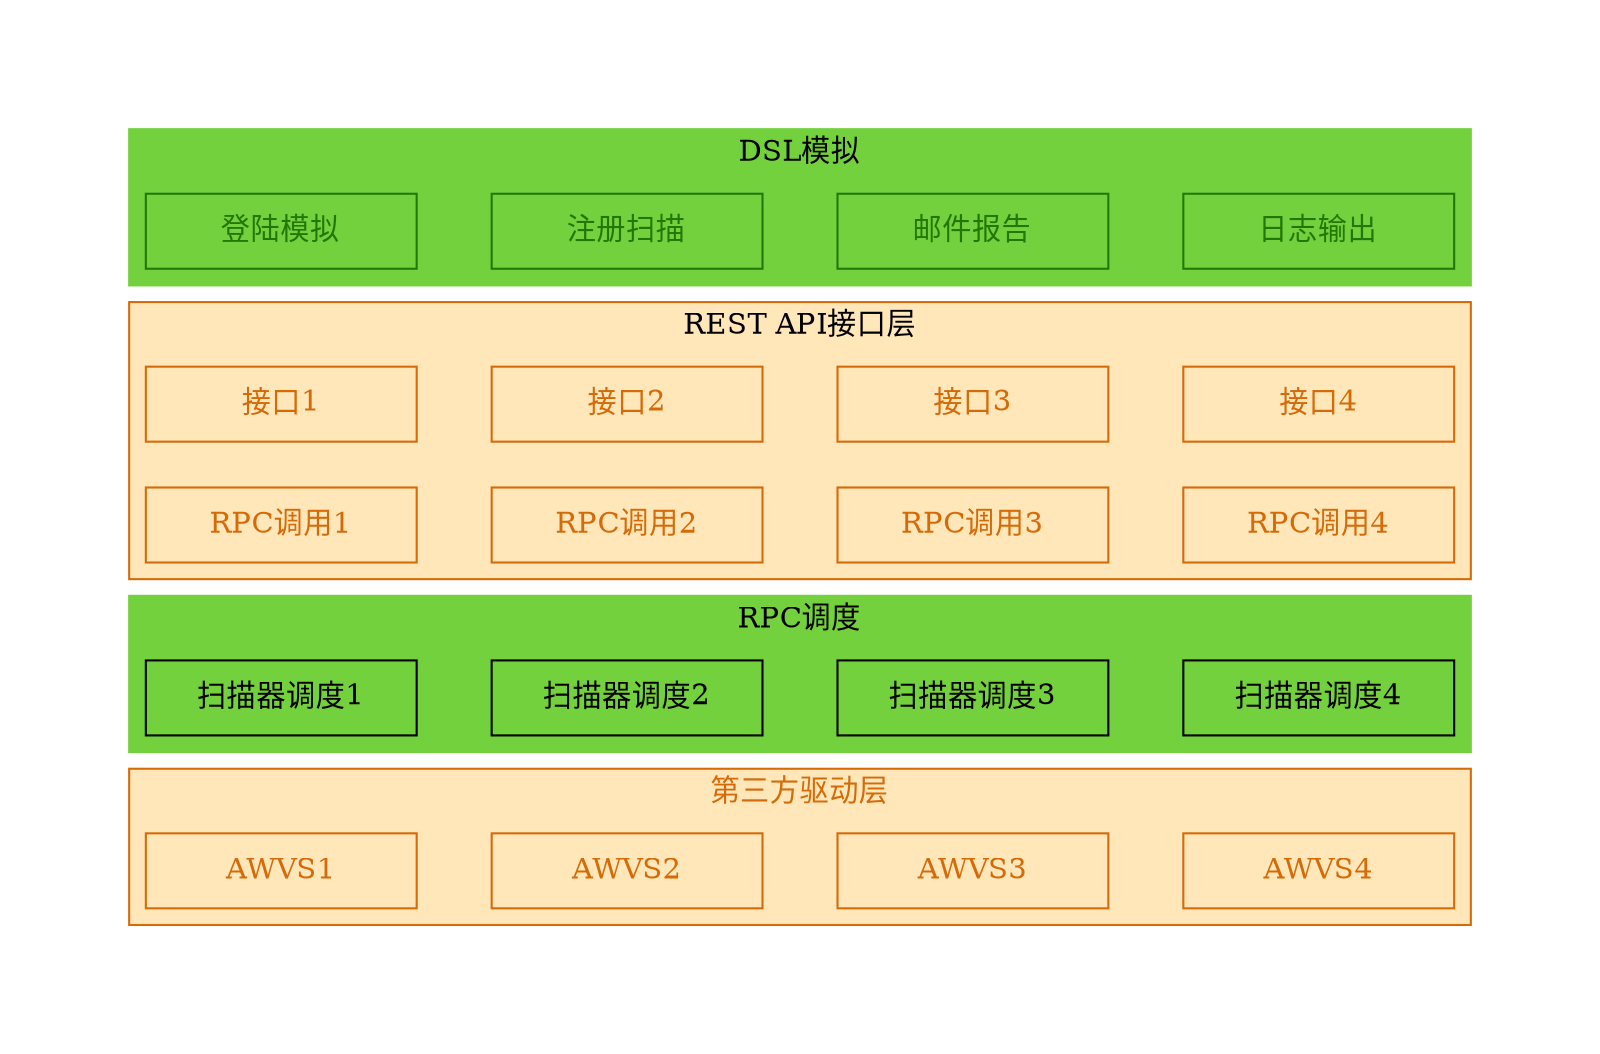 graph G {
    rankdir=LR;
    compound=true;
    edge [style=invis];
    node [width="1.8", 
          shape=box];
    graph [ranksep="0.5", 
           pad="0.75", 
           nodesep="0.3"];
    subgraph cluster3 {
        color="#d46b08";
        fontcolor="#d46b08";
        style="filled";
        fillcolor="#ffe7ba";
        label="第三方驱动层";
        edge [comment="Wildcard node added automatic in EG."];
        node [color="#d46b08", 
              fontcolor="#d46b08", 
              fillcolor="#ffa940"];
        "AWVS1" -- "AWVS2";
        "AWVS2" -- "AWVS3";
        "AWVS3" -- "AWVS4";
    }

    subgraph cluster2 {
        color="#73d13d";
        style="filled";
        label="RPC调度";
        edge [comment="Wildcard node added automatic in EG."];
        node [comment="Wildcard node added automatic in EG."];
        "扫描器调度1" -- "扫描器调度2";
        "扫描器调度2" -- "扫描器调度3";
        "扫描器调度3" -- "扫描器调度4";
    }

    subgraph cluster1 {
        color="#d46b08";
        style="filled";
        fillcolor="#ffe7ba";
        label="REST API接口层";
        edge [comment="Wildcard node added automatic in EG."];
        node [color="#d46b08", 
              fontcolor="#d46b08", 
              fillcolor="#ffa940"];
        "接口1" -- "接口2";
        "接口2" -- "接口3";
        "接口3" -- "接口4";
        "RPC调用1" -- "RPC调用2";
        "RPC调用2" -- "RPC调用3";
        "RPC调用3" -- "RPC调用4";
    }

    subgraph cluster0 {
        color="#73d13d";
        style="filled";
        label="DSL模拟";
        edge [comment="Wildcard node added automatic in EG."];
        node [color="#237804", 
              fontcolor="#237804", 
              style=filled, 
              fillcolor="#73d13d"];
        "登陆模拟" -- "注册扫描";
        "注册扫描" -- "邮件报告";
        "邮件报告" -- "日志输出";
    }
}

